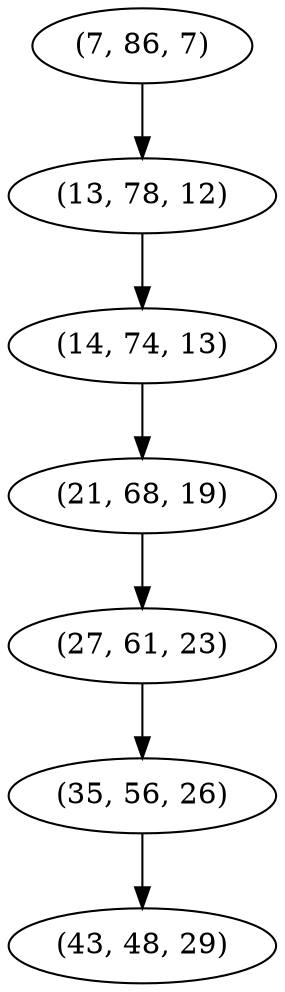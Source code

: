 digraph tree {
    "(7, 86, 7)";
    "(13, 78, 12)";
    "(14, 74, 13)";
    "(21, 68, 19)";
    "(27, 61, 23)";
    "(35, 56, 26)";
    "(43, 48, 29)";
    "(7, 86, 7)" -> "(13, 78, 12)";
    "(13, 78, 12)" -> "(14, 74, 13)";
    "(14, 74, 13)" -> "(21, 68, 19)";
    "(21, 68, 19)" -> "(27, 61, 23)";
    "(27, 61, 23)" -> "(35, 56, 26)";
    "(35, 56, 26)" -> "(43, 48, 29)";
}
